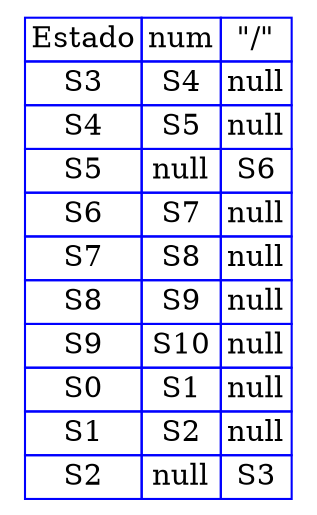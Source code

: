 digraph {

  tbl [

    shape=plaintext
    label=<
      <table border='0' cellborder='1' color='blue' cellspacing='0'>
<tr><td>Estado</td><td>num</td><td>"/"</td></tr>
<tr><td>S3</td><td>S4</td><td>null</td></tr>
<tr><td>S4</td><td>S5</td><td>null</td></tr>
<tr><td>S5</td><td>null</td><td>S6</td></tr>
<tr><td>S6</td><td>S7</td><td>null</td></tr>
<tr><td>S7</td><td>S8</td><td>null</td></tr>
<tr><td>S8</td><td>S9</td><td>null</td></tr>
<tr><td>S9</td><td>S10</td><td>null</td></tr>
<tr><td>S0</td><td>S1</td><td>null</td></tr>
<tr><td>S1</td><td>S2</td><td>null</td></tr>
<tr><td>S2</td><td>null</td><td>S3</td></tr>
</table>

    >];

}
